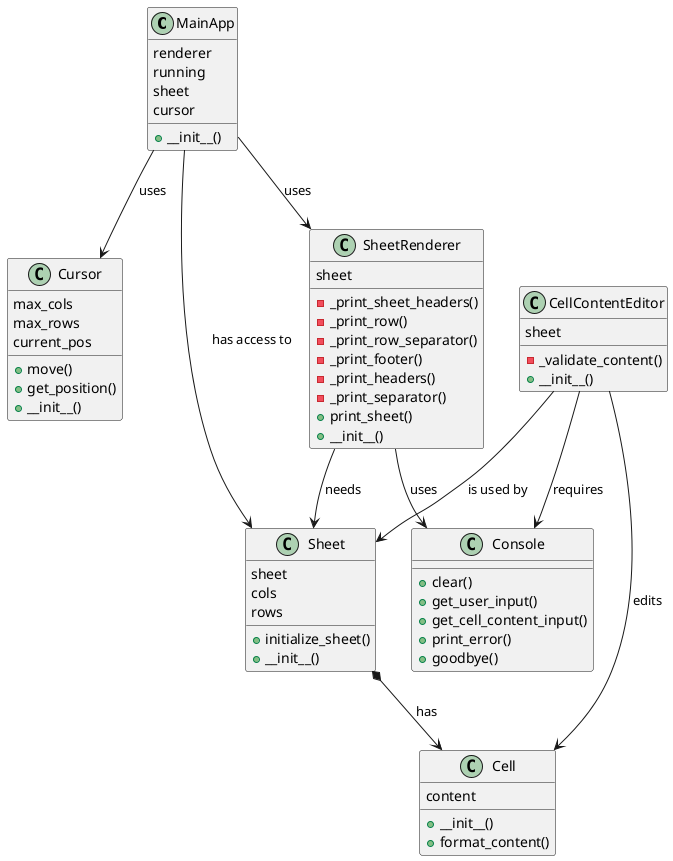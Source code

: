 @startuml Excel_App
class MainApp {
    renderer
    running
    sheet
    cursor
    + __init__()
}

class Console {
    + clear()
    + get_user_input()
    + get_cell_content_input()
    + print_error()
    + goodbye()
}

class Cell {
    content
    + __init__()
    + format_content()
}

class CellContentEditor {
    sheet
    - _validate_content()
    + __init__()
}

class Cursor {
    max_cols
    max_rows
    current_pos
    + move()
    + get_position()
    + __init__()
}

class Sheet {
    sheet
    cols
    rows
    + initialize_sheet()
    + __init__()
}

class SheetRenderer {
      sheet
    - _print_sheet_headers()
    - _print_row()
    - _print_row_separator()
    - _print_footer()
    - _print_headers()
    - _print_separator()
    + print_sheet()
    + __init__()
}

MainApp --> Sheet: has access to
MainApp --> SheetRenderer: uses
MainApp --> Cursor: uses
SheetRenderer --> Console: uses
CellContentEditor --> Console: requires
CellContentEditor --> Sheet: is used by
SheetRenderer --> Sheet: needs
Sheet *--> Cell: has
CellContentEditor --> Cell: edits
@enduml

